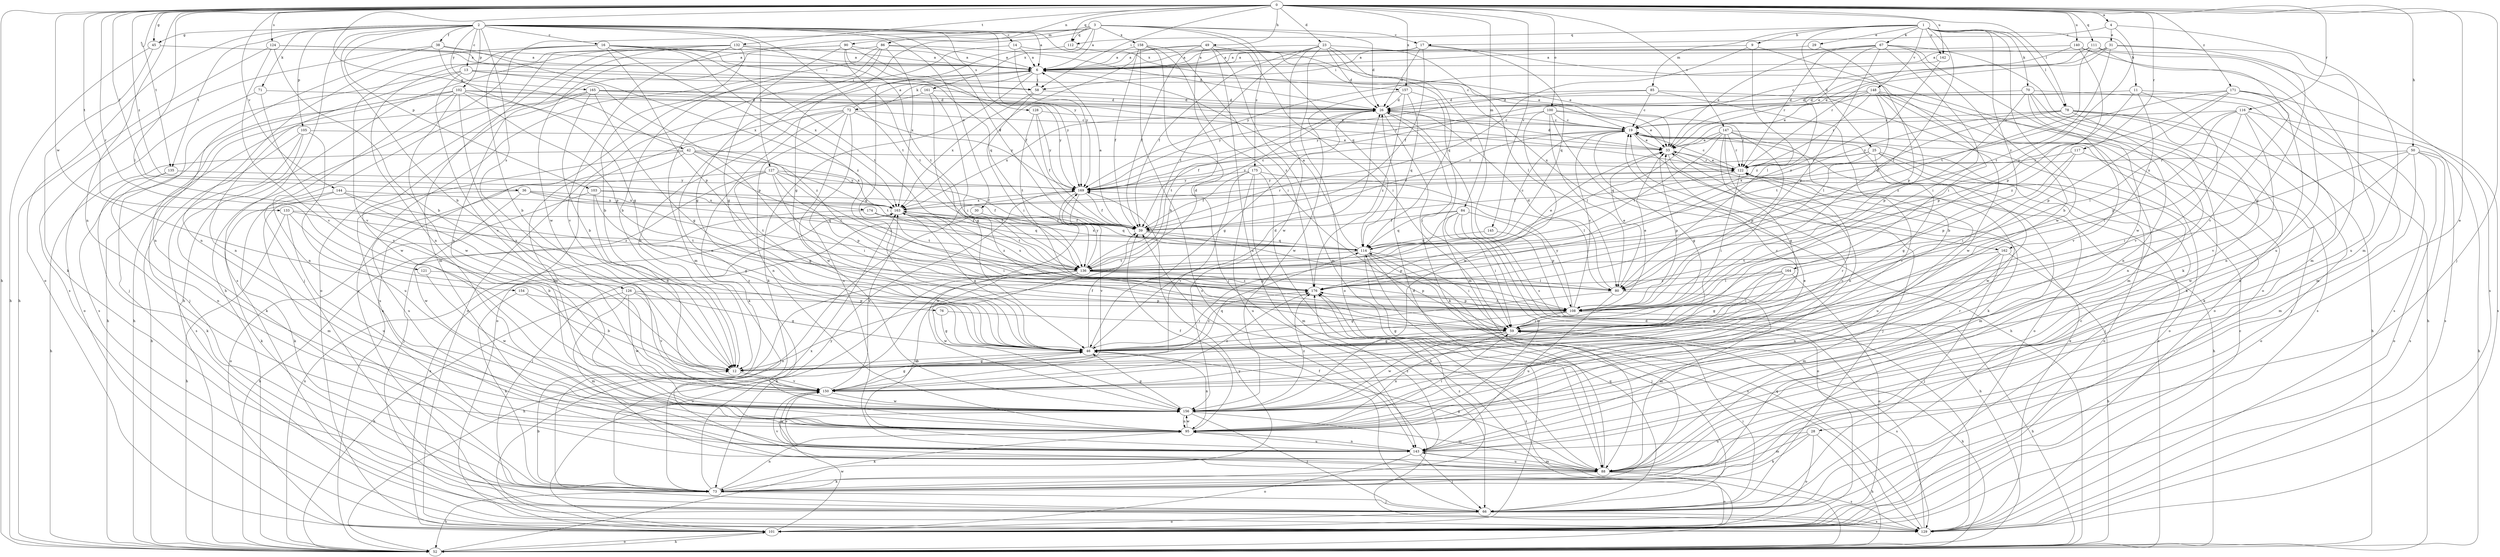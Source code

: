 strict digraph  {
0;
1;
2;
3;
4;
6;
9;
11;
12;
13;
14;
16;
17;
19;
23;
25;
26;
28;
29;
30;
31;
33;
36;
38;
39;
42;
45;
46;
49;
50;
52;
58;
59;
66;
67;
70;
71;
72;
73;
76;
78;
80;
84;
85;
86;
88;
90;
95;
100;
101;
102;
103;
105;
108;
111;
112;
114;
116;
117;
121;
122;
124;
126;
127;
128;
129;
132;
133;
135;
136;
140;
142;
143;
144;
145;
147;
148;
150;
154;
156;
157;
158;
161;
162;
163;
164;
165;
169;
171;
174;
175;
176;
0 -> 4  [label=a];
0 -> 23  [label=d];
0 -> 28  [label=e];
0 -> 36  [label=f];
0 -> 42  [label=g];
0 -> 45  [label=g];
0 -> 49  [label=h];
0 -> 50  [label=h];
0 -> 52  [label=h];
0 -> 58  [label=i];
0 -> 66  [label=j];
0 -> 76  [label=l];
0 -> 78  [label=l];
0 -> 84  [label=m];
0 -> 90  [label=n];
0 -> 95  [label=n];
0 -> 100  [label=o];
0 -> 111  [label=q];
0 -> 112  [label=q];
0 -> 116  [label=r];
0 -> 117  [label=r];
0 -> 121  [label=r];
0 -> 124  [label=s];
0 -> 132  [label=t];
0 -> 133  [label=t];
0 -> 135  [label=t];
0 -> 140  [label=u];
0 -> 142  [label=u];
0 -> 144  [label=v];
0 -> 145  [label=v];
0 -> 147  [label=v];
0 -> 154  [label=w];
0 -> 157  [label=x];
0 -> 171  [label=z];
0 -> 174  [label=z];
1 -> 9  [label=b];
1 -> 11  [label=b];
1 -> 25  [label=d];
1 -> 29  [label=e];
1 -> 67  [label=k];
1 -> 70  [label=k];
1 -> 78  [label=l];
1 -> 80  [label=l];
1 -> 85  [label=m];
1 -> 112  [label=q];
1 -> 142  [label=u];
1 -> 148  [label=v];
1 -> 156  [label=w];
1 -> 164  [label=y];
2 -> 6  [label=a];
2 -> 12  [label=b];
2 -> 13  [label=c];
2 -> 14  [label=c];
2 -> 16  [label=c];
2 -> 30  [label=e];
2 -> 38  [label=f];
2 -> 39  [label=f];
2 -> 45  [label=g];
2 -> 71  [label=k];
2 -> 101  [label=o];
2 -> 102  [label=p];
2 -> 103  [label=p];
2 -> 105  [label=p];
2 -> 126  [label=s];
2 -> 127  [label=s];
2 -> 128  [label=s];
2 -> 129  [label=s];
2 -> 135  [label=t];
2 -> 136  [label=t];
2 -> 157  [label=x];
2 -> 165  [label=y];
2 -> 169  [label=y];
3 -> 6  [label=a];
3 -> 17  [label=c];
3 -> 26  [label=d];
3 -> 46  [label=g];
3 -> 52  [label=h];
3 -> 86  [label=m];
3 -> 112  [label=q];
3 -> 114  [label=q];
3 -> 156  [label=w];
3 -> 158  [label=x];
3 -> 161  [label=x];
3 -> 175  [label=z];
4 -> 17  [label=c];
4 -> 31  [label=e];
4 -> 88  [label=m];
4 -> 176  [label=z];
6 -> 58  [label=i];
6 -> 72  [label=k];
6 -> 73  [label=k];
6 -> 95  [label=n];
6 -> 162  [label=x];
9 -> 6  [label=a];
9 -> 39  [label=f];
9 -> 80  [label=l];
9 -> 101  [label=o];
11 -> 26  [label=d];
11 -> 108  [label=p];
11 -> 129  [label=s];
11 -> 150  [label=v];
11 -> 162  [label=x];
12 -> 19  [label=c];
12 -> 46  [label=g];
12 -> 114  [label=q];
12 -> 122  [label=r];
12 -> 150  [label=v];
13 -> 58  [label=i];
13 -> 66  [label=j];
13 -> 95  [label=n];
13 -> 108  [label=p];
13 -> 150  [label=v];
13 -> 169  [label=y];
14 -> 6  [label=a];
14 -> 33  [label=e];
14 -> 46  [label=g];
14 -> 169  [label=y];
16 -> 6  [label=a];
16 -> 12  [label=b];
16 -> 58  [label=i];
16 -> 95  [label=n];
16 -> 108  [label=p];
16 -> 136  [label=t];
16 -> 150  [label=v];
16 -> 163  [label=x];
16 -> 176  [label=z];
17 -> 6  [label=a];
17 -> 26  [label=d];
17 -> 39  [label=f];
17 -> 58  [label=i];
17 -> 59  [label=i];
17 -> 114  [label=q];
19 -> 33  [label=e];
19 -> 39  [label=f];
19 -> 46  [label=g];
19 -> 73  [label=k];
19 -> 101  [label=o];
23 -> 6  [label=a];
23 -> 26  [label=d];
23 -> 39  [label=f];
23 -> 80  [label=l];
23 -> 101  [label=o];
23 -> 114  [label=q];
23 -> 129  [label=s];
23 -> 136  [label=t];
23 -> 156  [label=w];
25 -> 46  [label=g];
25 -> 66  [label=j];
25 -> 101  [label=o];
25 -> 122  [label=r];
25 -> 156  [label=w];
25 -> 163  [label=x];
25 -> 169  [label=y];
26 -> 19  [label=c];
26 -> 46  [label=g];
26 -> 59  [label=i];
26 -> 73  [label=k];
26 -> 136  [label=t];
26 -> 163  [label=x];
28 -> 52  [label=h];
28 -> 73  [label=k];
28 -> 88  [label=m];
28 -> 101  [label=o];
28 -> 143  [label=u];
29 -> 6  [label=a];
29 -> 108  [label=p];
30 -> 39  [label=f];
30 -> 66  [label=j];
30 -> 114  [label=q];
31 -> 6  [label=a];
31 -> 33  [label=e];
31 -> 46  [label=g];
31 -> 122  [label=r];
31 -> 136  [label=t];
31 -> 143  [label=u];
33 -> 26  [label=d];
33 -> 52  [label=h];
33 -> 66  [label=j];
33 -> 108  [label=p];
33 -> 122  [label=r];
36 -> 73  [label=k];
36 -> 114  [label=q];
36 -> 136  [label=t];
36 -> 156  [label=w];
36 -> 163  [label=x];
38 -> 6  [label=a];
38 -> 46  [label=g];
38 -> 95  [label=n];
38 -> 129  [label=s];
38 -> 163  [label=x];
39 -> 6  [label=a];
39 -> 108  [label=p];
39 -> 114  [label=q];
42 -> 52  [label=h];
42 -> 80  [label=l];
42 -> 122  [label=r];
42 -> 136  [label=t];
42 -> 143  [label=u];
42 -> 156  [label=w];
42 -> 163  [label=x];
45 -> 6  [label=a];
45 -> 52  [label=h];
45 -> 73  [label=k];
46 -> 12  [label=b];
46 -> 26  [label=d];
46 -> 39  [label=f];
46 -> 95  [label=n];
46 -> 176  [label=z];
49 -> 6  [label=a];
49 -> 12  [label=b];
49 -> 39  [label=f];
49 -> 59  [label=i];
49 -> 88  [label=m];
49 -> 143  [label=u];
49 -> 163  [label=x];
50 -> 52  [label=h];
50 -> 59  [label=i];
50 -> 88  [label=m];
50 -> 101  [label=o];
50 -> 122  [label=r];
50 -> 129  [label=s];
50 -> 156  [label=w];
52 -> 6  [label=a];
52 -> 19  [label=c];
52 -> 101  [label=o];
52 -> 163  [label=x];
52 -> 169  [label=y];
52 -> 176  [label=z];
58 -> 26  [label=d];
58 -> 59  [label=i];
58 -> 163  [label=x];
59 -> 46  [label=g];
59 -> 52  [label=h];
59 -> 95  [label=n];
59 -> 129  [label=s];
59 -> 156  [label=w];
66 -> 19  [label=c];
66 -> 39  [label=f];
66 -> 59  [label=i];
66 -> 101  [label=o];
66 -> 114  [label=q];
66 -> 129  [label=s];
67 -> 6  [label=a];
67 -> 12  [label=b];
67 -> 33  [label=e];
67 -> 59  [label=i];
67 -> 73  [label=k];
67 -> 108  [label=p];
67 -> 122  [label=r];
67 -> 156  [label=w];
67 -> 176  [label=z];
70 -> 26  [label=d];
70 -> 52  [label=h];
70 -> 73  [label=k];
70 -> 95  [label=n];
70 -> 150  [label=v];
70 -> 176  [label=z];
71 -> 26  [label=d];
71 -> 101  [label=o];
71 -> 150  [label=v];
72 -> 6  [label=a];
72 -> 12  [label=b];
72 -> 19  [label=c];
72 -> 73  [label=k];
72 -> 95  [label=n];
72 -> 101  [label=o];
72 -> 143  [label=u];
72 -> 156  [label=w];
72 -> 169  [label=y];
73 -> 12  [label=b];
73 -> 52  [label=h];
73 -> 66  [label=j];
73 -> 95  [label=n];
73 -> 163  [label=x];
73 -> 169  [label=y];
73 -> 176  [label=z];
76 -> 46  [label=g];
76 -> 59  [label=i];
78 -> 19  [label=c];
78 -> 52  [label=h];
78 -> 66  [label=j];
78 -> 73  [label=k];
78 -> 95  [label=n];
78 -> 136  [label=t];
78 -> 169  [label=y];
80 -> 26  [label=d];
80 -> 33  [label=e];
80 -> 46  [label=g];
80 -> 88  [label=m];
80 -> 143  [label=u];
80 -> 163  [label=x];
84 -> 39  [label=f];
84 -> 46  [label=g];
84 -> 59  [label=i];
84 -> 95  [label=n];
84 -> 101  [label=o];
84 -> 108  [label=p];
84 -> 114  [label=q];
85 -> 12  [label=b];
85 -> 19  [label=c];
85 -> 26  [label=d];
85 -> 156  [label=w];
85 -> 169  [label=y];
86 -> 6  [label=a];
86 -> 12  [label=b];
86 -> 26  [label=d];
86 -> 88  [label=m];
86 -> 101  [label=o];
86 -> 129  [label=s];
86 -> 163  [label=x];
88 -> 26  [label=d];
88 -> 46  [label=g];
88 -> 73  [label=k];
88 -> 101  [label=o];
88 -> 129  [label=s];
88 -> 143  [label=u];
88 -> 150  [label=v];
90 -> 6  [label=a];
90 -> 39  [label=f];
90 -> 46  [label=g];
90 -> 66  [label=j];
90 -> 95  [label=n];
90 -> 114  [label=q];
90 -> 136  [label=t];
95 -> 19  [label=c];
95 -> 39  [label=f];
95 -> 59  [label=i];
95 -> 73  [label=k];
95 -> 143  [label=u];
95 -> 156  [label=w];
100 -> 19  [label=c];
100 -> 33  [label=e];
100 -> 39  [label=f];
100 -> 52  [label=h];
100 -> 80  [label=l];
100 -> 122  [label=r];
100 -> 156  [label=w];
101 -> 52  [label=h];
101 -> 156  [label=w];
101 -> 163  [label=x];
102 -> 26  [label=d];
102 -> 52  [label=h];
102 -> 66  [label=j];
102 -> 95  [label=n];
102 -> 108  [label=p];
102 -> 129  [label=s];
102 -> 150  [label=v];
102 -> 156  [label=w];
102 -> 169  [label=y];
102 -> 176  [label=z];
103 -> 12  [label=b];
103 -> 39  [label=f];
103 -> 46  [label=g];
103 -> 101  [label=o];
103 -> 163  [label=x];
105 -> 33  [label=e];
105 -> 52  [label=h];
105 -> 73  [label=k];
105 -> 129  [label=s];
105 -> 143  [label=u];
108 -> 19  [label=c];
108 -> 33  [label=e];
108 -> 46  [label=g];
108 -> 52  [label=h];
108 -> 59  [label=i];
108 -> 169  [label=y];
108 -> 176  [label=z];
111 -> 6  [label=a];
111 -> 19  [label=c];
111 -> 129  [label=s];
111 -> 136  [label=t];
111 -> 150  [label=v];
112 -> 33  [label=e];
112 -> 46  [label=g];
114 -> 6  [label=a];
114 -> 19  [label=c];
114 -> 59  [label=i];
114 -> 66  [label=j];
114 -> 88  [label=m];
114 -> 129  [label=s];
114 -> 136  [label=t];
114 -> 163  [label=x];
116 -> 19  [label=c];
116 -> 59  [label=i];
116 -> 80  [label=l];
116 -> 108  [label=p];
116 -> 129  [label=s];
116 -> 143  [label=u];
116 -> 150  [label=v];
117 -> 59  [label=i];
117 -> 101  [label=o];
117 -> 108  [label=p];
117 -> 122  [label=r];
121 -> 156  [label=w];
121 -> 176  [label=z];
122 -> 19  [label=c];
122 -> 33  [label=e];
122 -> 39  [label=f];
122 -> 59  [label=i];
122 -> 88  [label=m];
122 -> 143  [label=u];
122 -> 169  [label=y];
124 -> 6  [label=a];
124 -> 12  [label=b];
124 -> 19  [label=c];
124 -> 52  [label=h];
124 -> 150  [label=v];
126 -> 46  [label=g];
126 -> 52  [label=h];
126 -> 88  [label=m];
126 -> 108  [label=p];
126 -> 150  [label=v];
126 -> 156  [label=w];
127 -> 39  [label=f];
127 -> 46  [label=g];
127 -> 59  [label=i];
127 -> 66  [label=j];
127 -> 80  [label=l];
127 -> 108  [label=p];
127 -> 143  [label=u];
127 -> 169  [label=y];
128 -> 19  [label=c];
128 -> 39  [label=f];
128 -> 136  [label=t];
128 -> 169  [label=y];
129 -> 19  [label=c];
129 -> 26  [label=d];
129 -> 33  [label=e];
129 -> 114  [label=q];
132 -> 6  [label=a];
132 -> 12  [label=b];
132 -> 52  [label=h];
132 -> 88  [label=m];
132 -> 95  [label=n];
132 -> 136  [label=t];
132 -> 150  [label=v];
133 -> 12  [label=b];
133 -> 39  [label=f];
133 -> 52  [label=h];
133 -> 136  [label=t];
133 -> 143  [label=u];
135 -> 73  [label=k];
135 -> 95  [label=n];
135 -> 169  [label=y];
136 -> 26  [label=d];
136 -> 33  [label=e];
136 -> 52  [label=h];
136 -> 73  [label=k];
136 -> 80  [label=l];
136 -> 101  [label=o];
136 -> 108  [label=p];
136 -> 143  [label=u];
136 -> 156  [label=w];
136 -> 169  [label=y];
136 -> 176  [label=z];
140 -> 6  [label=a];
140 -> 33  [label=e];
140 -> 88  [label=m];
140 -> 108  [label=p];
140 -> 143  [label=u];
142 -> 169  [label=y];
142 -> 176  [label=z];
143 -> 66  [label=j];
143 -> 88  [label=m];
143 -> 95  [label=n];
143 -> 101  [label=o];
143 -> 122  [label=r];
143 -> 150  [label=v];
143 -> 176  [label=z];
144 -> 12  [label=b];
144 -> 73  [label=k];
144 -> 88  [label=m];
144 -> 163  [label=x];
144 -> 176  [label=z];
145 -> 52  [label=h];
145 -> 114  [label=q];
147 -> 33  [label=e];
147 -> 46  [label=g];
147 -> 95  [label=n];
147 -> 101  [label=o];
147 -> 108  [label=p];
147 -> 114  [label=q];
147 -> 122  [label=r];
147 -> 136  [label=t];
147 -> 150  [label=v];
148 -> 26  [label=d];
148 -> 33  [label=e];
148 -> 80  [label=l];
148 -> 88  [label=m];
148 -> 101  [label=o];
148 -> 108  [label=p];
148 -> 122  [label=r];
148 -> 129  [label=s];
148 -> 169  [label=y];
150 -> 46  [label=g];
150 -> 143  [label=u];
150 -> 156  [label=w];
150 -> 163  [label=x];
150 -> 176  [label=z];
154 -> 12  [label=b];
154 -> 73  [label=k];
154 -> 108  [label=p];
156 -> 33  [label=e];
156 -> 46  [label=g];
156 -> 66  [label=j];
156 -> 88  [label=m];
156 -> 95  [label=n];
156 -> 176  [label=z];
157 -> 26  [label=d];
157 -> 88  [label=m];
157 -> 114  [label=q];
157 -> 156  [label=w];
157 -> 176  [label=z];
158 -> 6  [label=a];
158 -> 39  [label=f];
158 -> 59  [label=i];
158 -> 66  [label=j];
158 -> 129  [label=s];
158 -> 176  [label=z];
161 -> 26  [label=d];
161 -> 46  [label=g];
161 -> 59  [label=i];
161 -> 101  [label=o];
162 -> 52  [label=h];
162 -> 66  [label=j];
162 -> 88  [label=m];
162 -> 95  [label=n];
162 -> 136  [label=t];
163 -> 39  [label=f];
163 -> 46  [label=g];
163 -> 59  [label=i];
163 -> 122  [label=r];
163 -> 136  [label=t];
163 -> 176  [label=z];
164 -> 46  [label=g];
164 -> 59  [label=i];
164 -> 80  [label=l];
164 -> 101  [label=o];
164 -> 176  [label=z];
165 -> 12  [label=b];
165 -> 26  [label=d];
165 -> 33  [label=e];
165 -> 46  [label=g];
165 -> 52  [label=h];
165 -> 122  [label=r];
165 -> 156  [label=w];
169 -> 19  [label=c];
169 -> 39  [label=f];
169 -> 101  [label=o];
169 -> 150  [label=v];
169 -> 156  [label=w];
169 -> 163  [label=x];
171 -> 26  [label=d];
171 -> 88  [label=m];
171 -> 95  [label=n];
171 -> 108  [label=p];
171 -> 114  [label=q];
171 -> 129  [label=s];
171 -> 176  [label=z];
174 -> 39  [label=f];
174 -> 52  [label=h];
174 -> 114  [label=q];
174 -> 136  [label=t];
175 -> 39  [label=f];
175 -> 52  [label=h];
175 -> 80  [label=l];
175 -> 88  [label=m];
175 -> 143  [label=u];
175 -> 150  [label=v];
175 -> 169  [label=y];
176 -> 108  [label=p];
}
